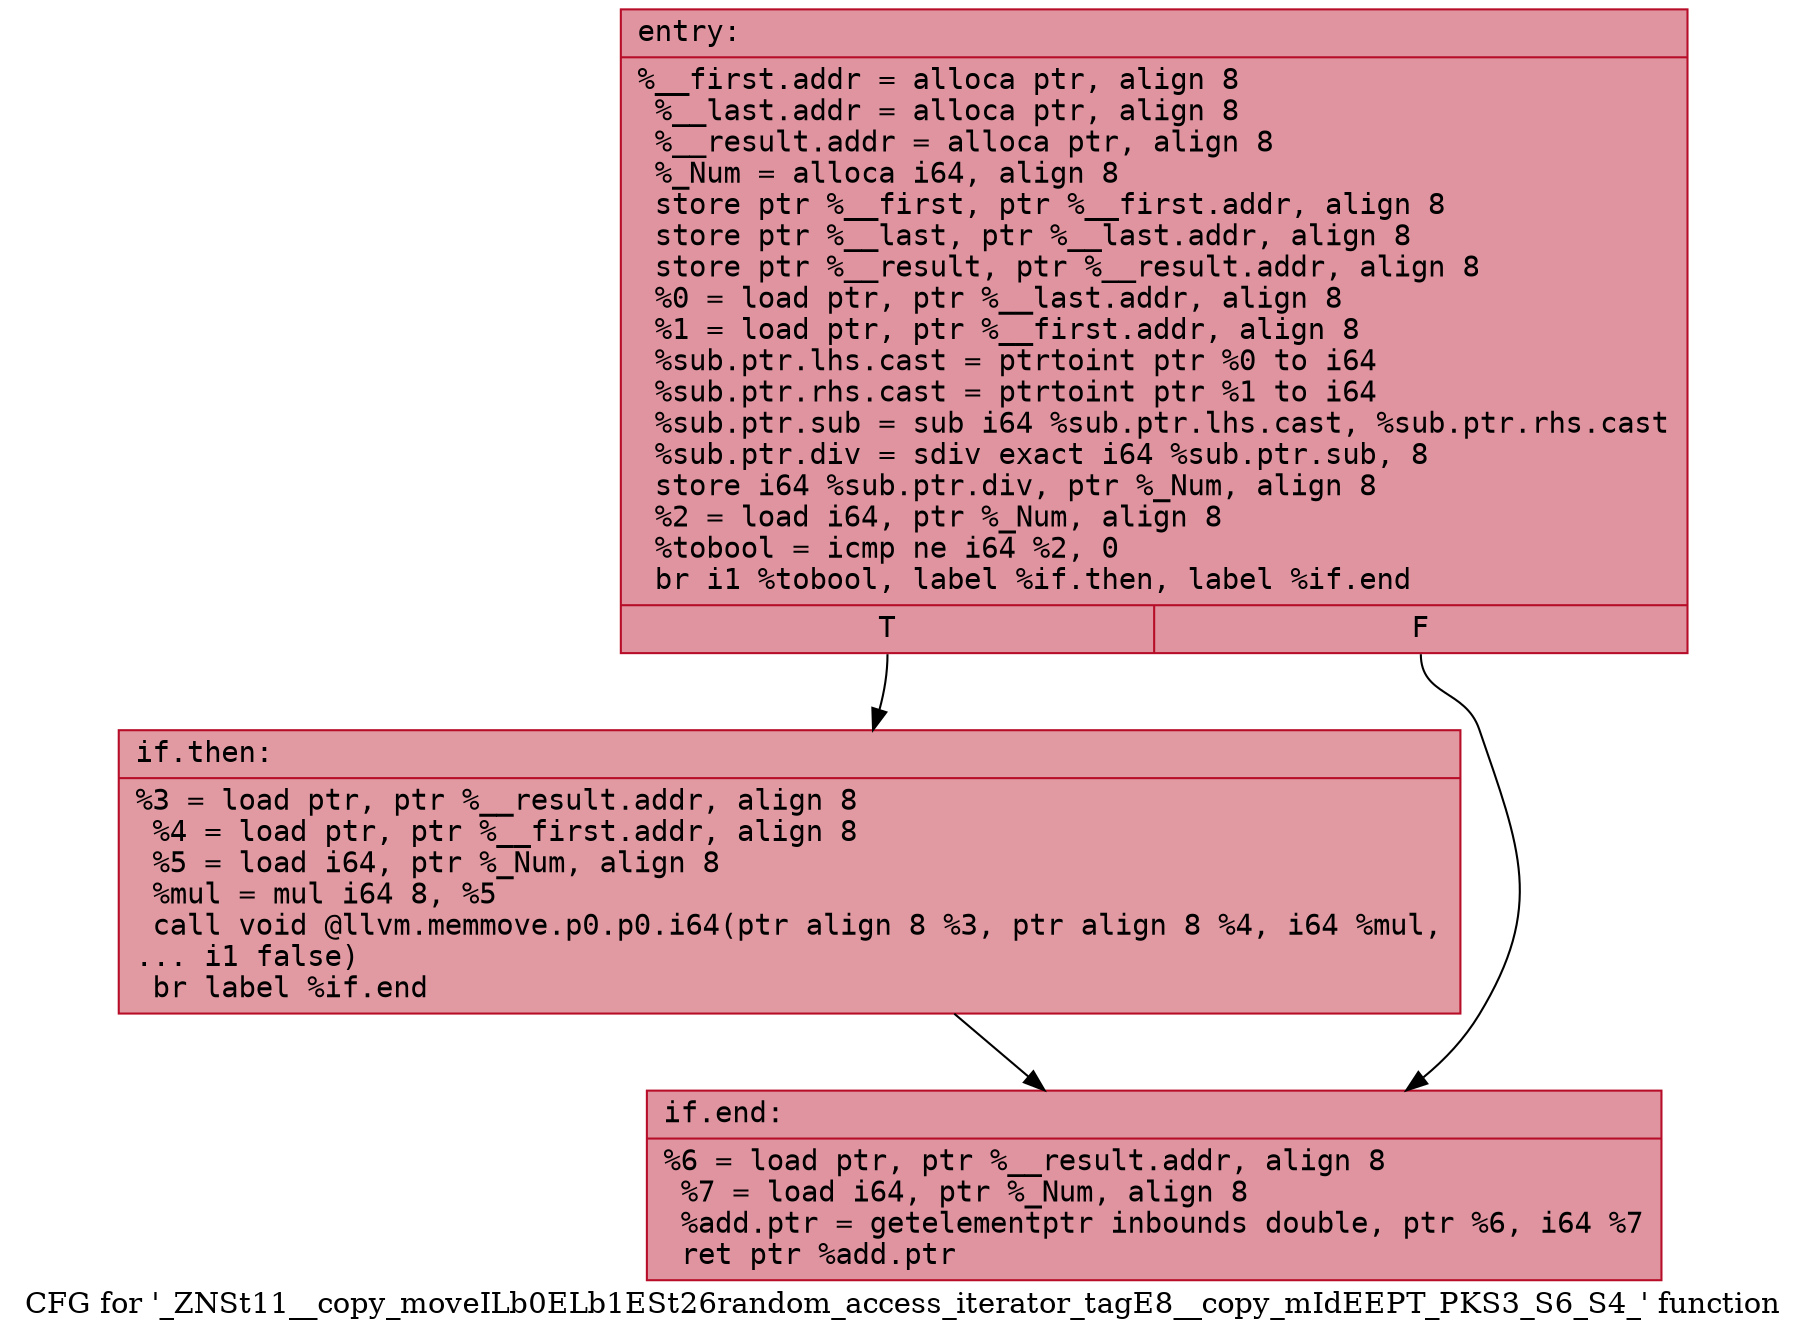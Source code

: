 digraph "CFG for '_ZNSt11__copy_moveILb0ELb1ESt26random_access_iterator_tagE8__copy_mIdEEPT_PKS3_S6_S4_' function" {
	label="CFG for '_ZNSt11__copy_moveILb0ELb1ESt26random_access_iterator_tagE8__copy_mIdEEPT_PKS3_S6_S4_' function";

	Node0x556bfea4a890 [shape=record,color="#b70d28ff", style=filled, fillcolor="#b70d2870" fontname="Courier",label="{entry:\l|  %__first.addr = alloca ptr, align 8\l  %__last.addr = alloca ptr, align 8\l  %__result.addr = alloca ptr, align 8\l  %_Num = alloca i64, align 8\l  store ptr %__first, ptr %__first.addr, align 8\l  store ptr %__last, ptr %__last.addr, align 8\l  store ptr %__result, ptr %__result.addr, align 8\l  %0 = load ptr, ptr %__last.addr, align 8\l  %1 = load ptr, ptr %__first.addr, align 8\l  %sub.ptr.lhs.cast = ptrtoint ptr %0 to i64\l  %sub.ptr.rhs.cast = ptrtoint ptr %1 to i64\l  %sub.ptr.sub = sub i64 %sub.ptr.lhs.cast, %sub.ptr.rhs.cast\l  %sub.ptr.div = sdiv exact i64 %sub.ptr.sub, 8\l  store i64 %sub.ptr.div, ptr %_Num, align 8\l  %2 = load i64, ptr %_Num, align 8\l  %tobool = icmp ne i64 %2, 0\l  br i1 %tobool, label %if.then, label %if.end\l|{<s0>T|<s1>F}}"];
	Node0x556bfea4a890:s0 -> Node0x556bfea4b420[tooltip="entry -> if.then\nProbability 62.50%" ];
	Node0x556bfea4a890:s1 -> Node0x556bfea4b490[tooltip="entry -> if.end\nProbability 37.50%" ];
	Node0x556bfea4b420 [shape=record,color="#b70d28ff", style=filled, fillcolor="#bb1b2c70" fontname="Courier",label="{if.then:\l|  %3 = load ptr, ptr %__result.addr, align 8\l  %4 = load ptr, ptr %__first.addr, align 8\l  %5 = load i64, ptr %_Num, align 8\l  %mul = mul i64 8, %5\l  call void @llvm.memmove.p0.p0.i64(ptr align 8 %3, ptr align 8 %4, i64 %mul,\l... i1 false)\l  br label %if.end\l}"];
	Node0x556bfea4b420 -> Node0x556bfea4b490[tooltip="if.then -> if.end\nProbability 100.00%" ];
	Node0x556bfea4b490 [shape=record,color="#b70d28ff", style=filled, fillcolor="#b70d2870" fontname="Courier",label="{if.end:\l|  %6 = load ptr, ptr %__result.addr, align 8\l  %7 = load i64, ptr %_Num, align 8\l  %add.ptr = getelementptr inbounds double, ptr %6, i64 %7\l  ret ptr %add.ptr\l}"];
}
